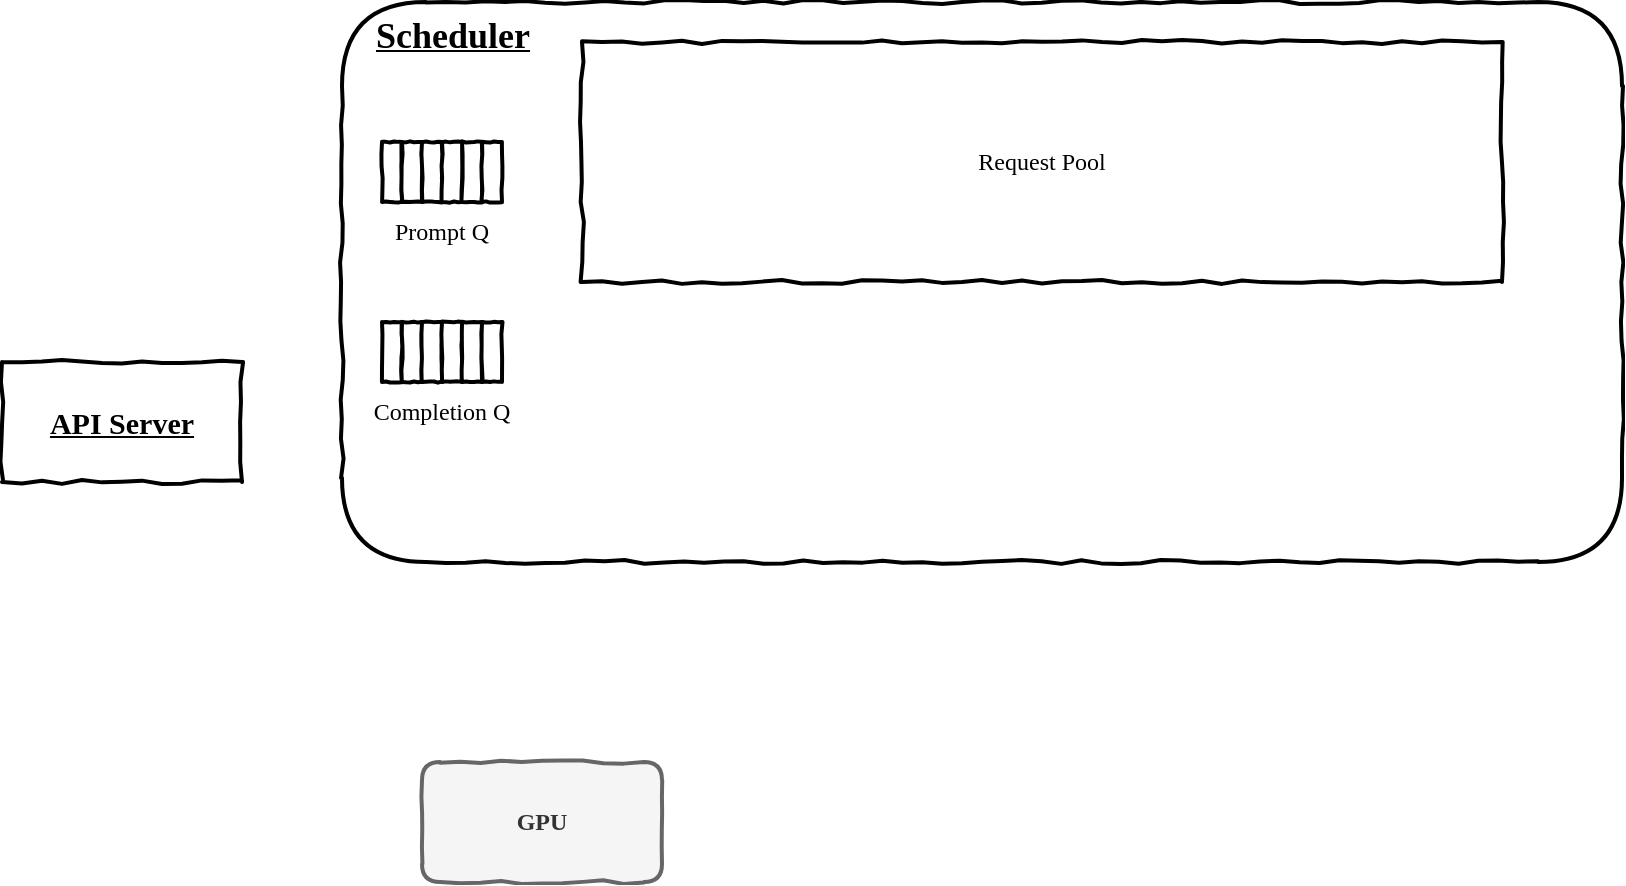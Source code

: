 <mxfile version="24.8.6">
  <diagram name="페이지-1" id="Y8B7rMoeN9hM4UEWo97L">
    <mxGraphModel dx="906" dy="493" grid="1" gridSize="10" guides="1" tooltips="1" connect="1" arrows="1" fold="1" page="1" pageScale="1" pageWidth="3300" pageHeight="4681" math="0" shadow="0">
      <root>
        <mxCell id="0" />
        <mxCell id="1" parent="0" />
        <mxCell id="pXaMLWNUyVMHvU2EfD6I-1" value="API Server" style="rounded=0;whiteSpace=wrap;sketch=1;curveFitting=1;jiggle=2;fontFamily=Permanent Marker;html=1;sketchStyle=comic;fontStyle=5;strokeWidth=2;fontSize=15;" vertex="1" parent="1">
          <mxGeometry x="90" y="270" width="120" height="60" as="geometry" />
        </mxCell>
        <mxCell id="pXaMLWNUyVMHvU2EfD6I-4" value="GPU" style="rounded=1;whiteSpace=wrap;html=1;sketch=1;jiggle=2;curveFitting=1;sketchStyle=comic;strokeColor=#666666;strokeWidth=2;align=center;verticalAlign=middle;fontFamily=Permanent Marker;fontSize=12;fontStyle=1;fillColor=#f5f5f5;fontColor=#333333;" vertex="1" parent="1">
          <mxGeometry x="300" y="470" width="120" height="60" as="geometry" />
        </mxCell>
        <mxCell id="8BjTEOA2ny8shlbgz9hC-1" value="&amp;nbsp; &amp;nbsp; &amp;nbsp;&lt;font style=&quot;font-size: 18px;&quot;&gt;&lt;u&gt;Scheduler&lt;/u&gt;&lt;/font&gt;" style="rounded=1;whiteSpace=wrap;html=1;sketch=1;jiggle=2;curveFitting=1;sketchStyle=comic;strokeColor=default;strokeWidth=2;align=left;verticalAlign=top;fontFamily=Permanent Marker;fontSize=12;fontColor=default;fontStyle=1;fillColor=none;" vertex="1" parent="1">
          <mxGeometry x="260" y="90" width="640" height="280" as="geometry" />
        </mxCell>
        <mxCell id="8BjTEOA2ny8shlbgz9hC-12" value="" style="group" vertex="1" connectable="0" parent="1">
          <mxGeometry x="280" y="160" width="60" height="60" as="geometry" />
        </mxCell>
        <mxCell id="8BjTEOA2ny8shlbgz9hC-4" value="&lt;span style=&quot;font-weight: normal;&quot;&gt;Prompt Q&lt;/span&gt;" style="text;html=1;align=center;verticalAlign=middle;whiteSpace=wrap;rounded=0;fontFamily=Permanent Marker;fontSize=12;fontColor=default;fontStyle=1;" vertex="1" parent="8BjTEOA2ny8shlbgz9hC-12">
          <mxGeometry y="30" width="60" height="30" as="geometry" />
        </mxCell>
        <mxCell id="8BjTEOA2ny8shlbgz9hC-11" value="" style="group" vertex="1" connectable="0" parent="8BjTEOA2ny8shlbgz9hC-12">
          <mxGeometry width="60" height="30" as="geometry" />
        </mxCell>
        <mxCell id="8BjTEOA2ny8shlbgz9hC-2" value="" style="rounded=0;whiteSpace=wrap;html=1;sketch=1;jiggle=2;curveFitting=1;sketchStyle=comic;strokeColor=default;strokeWidth=2;align=center;verticalAlign=middle;fontFamily=Permanent Marker;fontSize=12;fontColor=default;fontStyle=1;fillColor=default;" vertex="1" parent="8BjTEOA2ny8shlbgz9hC-11">
          <mxGeometry width="10" height="30" as="geometry" />
        </mxCell>
        <mxCell id="8BjTEOA2ny8shlbgz9hC-6" value="" style="rounded=0;whiteSpace=wrap;html=1;sketch=1;jiggle=2;curveFitting=1;sketchStyle=comic;strokeColor=default;strokeWidth=2;align=center;verticalAlign=middle;fontFamily=Permanent Marker;fontSize=12;fontColor=default;fontStyle=1;fillColor=default;" vertex="1" parent="8BjTEOA2ny8shlbgz9hC-11">
          <mxGeometry x="10" width="10" height="30" as="geometry" />
        </mxCell>
        <mxCell id="8BjTEOA2ny8shlbgz9hC-7" value="" style="rounded=0;whiteSpace=wrap;html=1;sketch=1;jiggle=2;curveFitting=1;sketchStyle=comic;strokeColor=default;strokeWidth=2;align=center;verticalAlign=middle;fontFamily=Permanent Marker;fontSize=12;fontColor=default;fontStyle=1;fillColor=default;" vertex="1" parent="8BjTEOA2ny8shlbgz9hC-11">
          <mxGeometry x="20" width="10" height="30" as="geometry" />
        </mxCell>
        <mxCell id="8BjTEOA2ny8shlbgz9hC-8" value="" style="rounded=0;whiteSpace=wrap;html=1;sketch=1;jiggle=2;curveFitting=1;sketchStyle=comic;strokeColor=default;strokeWidth=2;align=center;verticalAlign=middle;fontFamily=Permanent Marker;fontSize=12;fontColor=default;fontStyle=1;fillColor=default;" vertex="1" parent="8BjTEOA2ny8shlbgz9hC-11">
          <mxGeometry x="30" width="10" height="30" as="geometry" />
        </mxCell>
        <mxCell id="8BjTEOA2ny8shlbgz9hC-9" value="" style="rounded=0;whiteSpace=wrap;html=1;sketch=1;jiggle=2;curveFitting=1;sketchStyle=comic;strokeColor=default;strokeWidth=2;align=center;verticalAlign=middle;fontFamily=Permanent Marker;fontSize=12;fontColor=default;fontStyle=1;fillColor=default;" vertex="1" parent="8BjTEOA2ny8shlbgz9hC-11">
          <mxGeometry x="40" width="10" height="30" as="geometry" />
        </mxCell>
        <mxCell id="8BjTEOA2ny8shlbgz9hC-10" value="" style="rounded=0;whiteSpace=wrap;html=1;sketch=1;jiggle=2;curveFitting=1;sketchStyle=comic;strokeColor=default;strokeWidth=2;align=center;verticalAlign=middle;fontFamily=Permanent Marker;fontSize=12;fontColor=default;fontStyle=1;fillColor=default;" vertex="1" parent="8BjTEOA2ny8shlbgz9hC-11">
          <mxGeometry x="50" width="10" height="30" as="geometry" />
        </mxCell>
        <mxCell id="8BjTEOA2ny8shlbgz9hC-23" value="" style="group" vertex="1" connectable="0" parent="1">
          <mxGeometry x="280" y="250" width="90" height="60" as="geometry" />
        </mxCell>
        <mxCell id="8BjTEOA2ny8shlbgz9hC-24" value="&lt;span style=&quot;font-weight: normal;&quot;&gt;Completion Q&lt;/span&gt;" style="text;html=1;align=center;verticalAlign=middle;whiteSpace=wrap;rounded=0;fontFamily=Permanent Marker;fontSize=12;fontColor=default;fontStyle=1;" vertex="1" parent="8BjTEOA2ny8shlbgz9hC-23">
          <mxGeometry x="-15" y="30" width="90" height="30" as="geometry" />
        </mxCell>
        <mxCell id="8BjTEOA2ny8shlbgz9hC-25" value="" style="group" vertex="1" connectable="0" parent="8BjTEOA2ny8shlbgz9hC-23">
          <mxGeometry width="60" height="30" as="geometry" />
        </mxCell>
        <mxCell id="8BjTEOA2ny8shlbgz9hC-26" value="" style="rounded=0;whiteSpace=wrap;html=1;sketch=1;jiggle=2;curveFitting=1;sketchStyle=comic;strokeColor=default;strokeWidth=2;align=center;verticalAlign=middle;fontFamily=Permanent Marker;fontSize=12;fontColor=default;fontStyle=1;fillColor=default;" vertex="1" parent="8BjTEOA2ny8shlbgz9hC-25">
          <mxGeometry width="10" height="30" as="geometry" />
        </mxCell>
        <mxCell id="8BjTEOA2ny8shlbgz9hC-27" value="" style="rounded=0;whiteSpace=wrap;html=1;sketch=1;jiggle=2;curveFitting=1;sketchStyle=comic;strokeColor=default;strokeWidth=2;align=center;verticalAlign=middle;fontFamily=Permanent Marker;fontSize=12;fontColor=default;fontStyle=1;fillColor=default;" vertex="1" parent="8BjTEOA2ny8shlbgz9hC-25">
          <mxGeometry x="10" width="10" height="30" as="geometry" />
        </mxCell>
        <mxCell id="8BjTEOA2ny8shlbgz9hC-28" value="" style="rounded=0;whiteSpace=wrap;html=1;sketch=1;jiggle=2;curveFitting=1;sketchStyle=comic;strokeColor=default;strokeWidth=2;align=center;verticalAlign=middle;fontFamily=Permanent Marker;fontSize=12;fontColor=default;fontStyle=1;fillColor=default;" vertex="1" parent="8BjTEOA2ny8shlbgz9hC-25">
          <mxGeometry x="20" width="10" height="30" as="geometry" />
        </mxCell>
        <mxCell id="8BjTEOA2ny8shlbgz9hC-29" value="" style="rounded=0;whiteSpace=wrap;html=1;sketch=1;jiggle=2;curveFitting=1;sketchStyle=comic;strokeColor=default;strokeWidth=2;align=center;verticalAlign=middle;fontFamily=Permanent Marker;fontSize=12;fontColor=default;fontStyle=1;fillColor=default;" vertex="1" parent="8BjTEOA2ny8shlbgz9hC-25">
          <mxGeometry x="30" width="10" height="30" as="geometry" />
        </mxCell>
        <mxCell id="8BjTEOA2ny8shlbgz9hC-30" value="" style="rounded=0;whiteSpace=wrap;html=1;sketch=1;jiggle=2;curveFitting=1;sketchStyle=comic;strokeColor=default;strokeWidth=2;align=center;verticalAlign=middle;fontFamily=Permanent Marker;fontSize=12;fontColor=default;fontStyle=1;fillColor=default;" vertex="1" parent="8BjTEOA2ny8shlbgz9hC-25">
          <mxGeometry x="40" width="10" height="30" as="geometry" />
        </mxCell>
        <mxCell id="8BjTEOA2ny8shlbgz9hC-31" value="" style="rounded=0;whiteSpace=wrap;html=1;sketch=1;jiggle=2;curveFitting=1;sketchStyle=comic;strokeColor=default;strokeWidth=2;align=center;verticalAlign=middle;fontFamily=Permanent Marker;fontSize=12;fontColor=default;fontStyle=1;fillColor=default;" vertex="1" parent="8BjTEOA2ny8shlbgz9hC-25">
          <mxGeometry x="50" width="10" height="30" as="geometry" />
        </mxCell>
        <mxCell id="8BjTEOA2ny8shlbgz9hC-32" value="&lt;span style=&quot;font-weight: normal;&quot;&gt;Request Pool&lt;/span&gt;" style="rounded=0;whiteSpace=wrap;html=1;sketch=1;jiggle=2;curveFitting=1;sketchStyle=comic;strokeColor=default;strokeWidth=2;align=center;verticalAlign=middle;fontFamily=Permanent Marker;fontSize=12;fontColor=default;fontStyle=1;fillColor=default;" vertex="1" parent="1">
          <mxGeometry x="380" y="110" width="460" height="120" as="geometry" />
        </mxCell>
      </root>
    </mxGraphModel>
  </diagram>
</mxfile>
